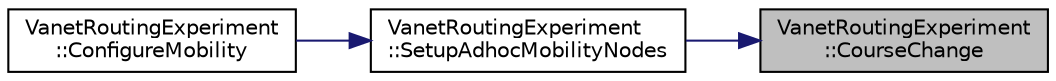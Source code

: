 digraph "VanetRoutingExperiment::CourseChange"
{
 // LATEX_PDF_SIZE
  edge [fontname="Helvetica",fontsize="10",labelfontname="Helvetica",labelfontsize="10"];
  node [fontname="Helvetica",fontsize="10",shape=record];
  rankdir="RL";
  Node1 [label="VanetRoutingExperiment\l::CourseChange",height=0.2,width=0.4,color="black", fillcolor="grey75", style="filled", fontcolor="black",tooltip="Course change function."];
  Node1 -> Node2 [dir="back",color="midnightblue",fontsize="10",style="solid",fontname="Helvetica"];
  Node2 [label="VanetRoutingExperiment\l::SetupAdhocMobilityNodes",height=0.2,width=0.4,color="black", fillcolor="white", style="filled",URL="$class_vanet_routing_experiment.html#acf2df13ed0e08bde0c167bf12cd63bd9",tooltip="Set up the adhoc mobility nodes."];
  Node2 -> Node3 [dir="back",color="midnightblue",fontsize="10",style="solid",fontname="Helvetica"];
  Node3 [label="VanetRoutingExperiment\l::ConfigureMobility",height=0.2,width=0.4,color="black", fillcolor="white", style="filled",URL="$class_vanet_routing_experiment.html#a394091f55f6b83df2a1afdff23d1f3da",tooltip="Configure mobility."];
}

